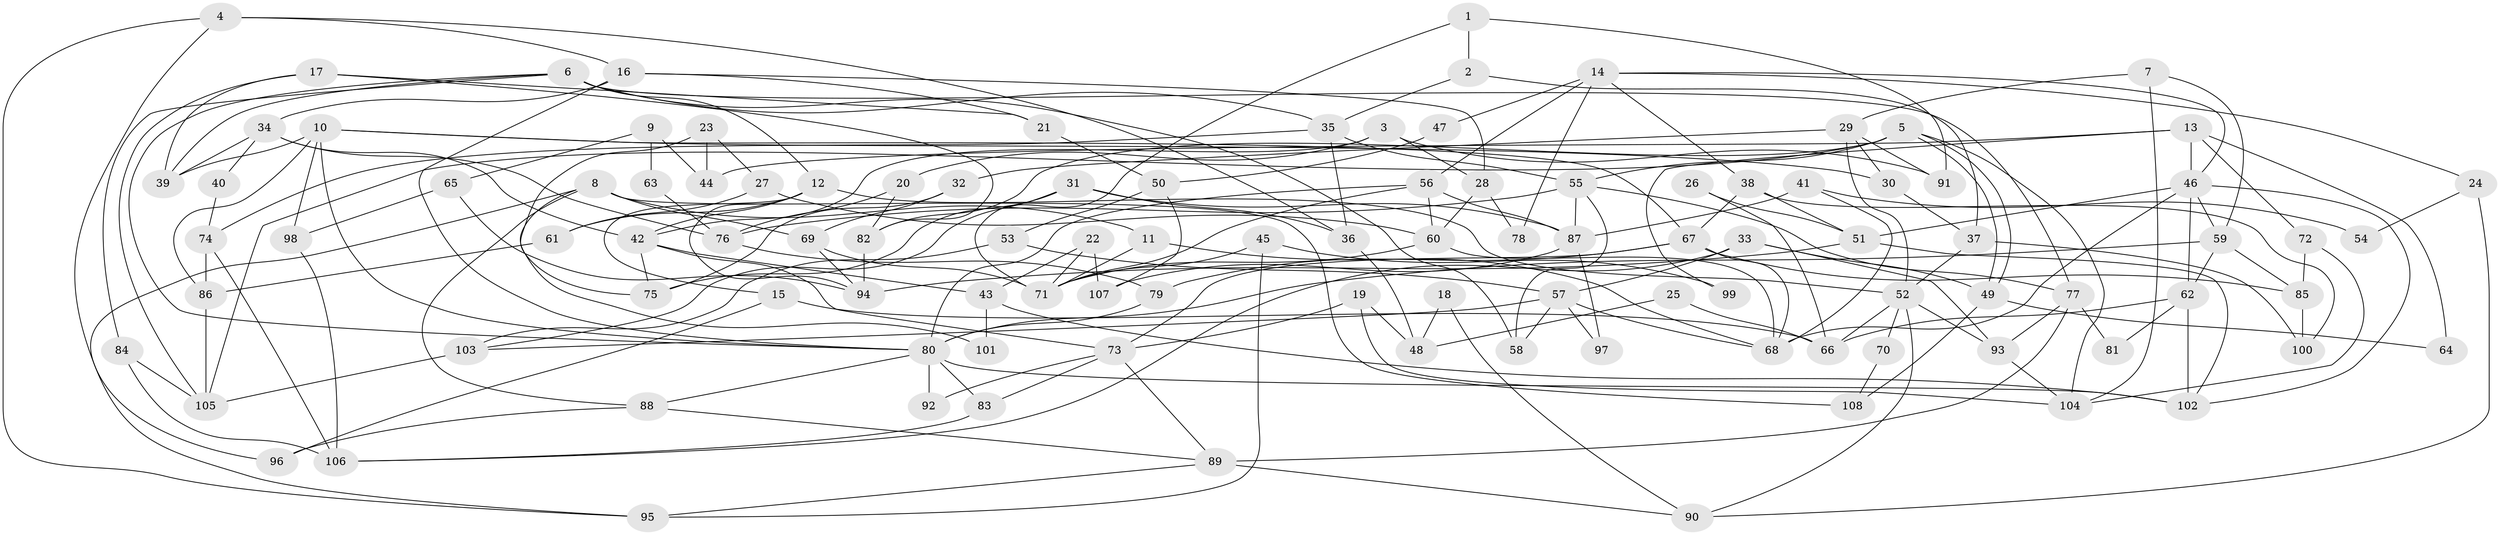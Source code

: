// Generated by graph-tools (version 1.1) at 2025/15/03/09/25 04:15:01]
// undirected, 108 vertices, 216 edges
graph export_dot {
graph [start="1"]
  node [color=gray90,style=filled];
  1;
  2;
  3;
  4;
  5;
  6;
  7;
  8;
  9;
  10;
  11;
  12;
  13;
  14;
  15;
  16;
  17;
  18;
  19;
  20;
  21;
  22;
  23;
  24;
  25;
  26;
  27;
  28;
  29;
  30;
  31;
  32;
  33;
  34;
  35;
  36;
  37;
  38;
  39;
  40;
  41;
  42;
  43;
  44;
  45;
  46;
  47;
  48;
  49;
  50;
  51;
  52;
  53;
  54;
  55;
  56;
  57;
  58;
  59;
  60;
  61;
  62;
  63;
  64;
  65;
  66;
  67;
  68;
  69;
  70;
  71;
  72;
  73;
  74;
  75;
  76;
  77;
  78;
  79;
  80;
  81;
  82;
  83;
  84;
  85;
  86;
  87;
  88;
  89;
  90;
  91;
  92;
  93;
  94;
  95;
  96;
  97;
  98;
  99;
  100;
  101;
  102;
  103;
  104;
  105;
  106;
  107;
  108;
  1 -- 2;
  1 -- 71;
  1 -- 91;
  2 -- 35;
  2 -- 37;
  3 -- 28;
  3 -- 42;
  3 -- 20;
  3 -- 91;
  4 -- 16;
  4 -- 95;
  4 -- 36;
  4 -- 96;
  5 -- 55;
  5 -- 49;
  5 -- 49;
  5 -- 82;
  5 -- 104;
  5 -- 105;
  6 -- 12;
  6 -- 77;
  6 -- 35;
  6 -- 39;
  6 -- 58;
  6 -- 80;
  6 -- 84;
  7 -- 59;
  7 -- 29;
  7 -- 104;
  8 -- 69;
  8 -- 11;
  8 -- 88;
  8 -- 95;
  8 -- 101;
  8 -- 108;
  9 -- 44;
  9 -- 65;
  9 -- 63;
  10 -- 86;
  10 -- 80;
  10 -- 30;
  10 -- 39;
  10 -- 67;
  10 -- 98;
  11 -- 71;
  11 -- 68;
  12 -- 52;
  12 -- 94;
  12 -- 15;
  12 -- 42;
  12 -- 61;
  13 -- 72;
  13 -- 46;
  13 -- 44;
  13 -- 64;
  13 -- 99;
  14 -- 46;
  14 -- 56;
  14 -- 24;
  14 -- 38;
  14 -- 47;
  14 -- 78;
  15 -- 96;
  15 -- 66;
  16 -- 80;
  16 -- 34;
  16 -- 21;
  16 -- 28;
  17 -- 82;
  17 -- 39;
  17 -- 21;
  17 -- 105;
  18 -- 90;
  18 -- 48;
  19 -- 104;
  19 -- 73;
  19 -- 48;
  20 -- 76;
  20 -- 82;
  21 -- 50;
  22 -- 43;
  22 -- 71;
  22 -- 107;
  23 -- 75;
  23 -- 27;
  23 -- 44;
  24 -- 90;
  24 -- 54;
  25 -- 66;
  25 -- 48;
  26 -- 66;
  26 -- 51;
  27 -- 60;
  27 -- 61;
  28 -- 60;
  28 -- 78;
  29 -- 52;
  29 -- 91;
  29 -- 30;
  29 -- 32;
  30 -- 37;
  31 -- 36;
  31 -- 103;
  31 -- 75;
  31 -- 87;
  32 -- 75;
  32 -- 69;
  33 -- 106;
  33 -- 57;
  33 -- 49;
  33 -- 93;
  34 -- 39;
  34 -- 76;
  34 -- 40;
  34 -- 42;
  35 -- 55;
  35 -- 36;
  35 -- 74;
  36 -- 48;
  37 -- 52;
  37 -- 100;
  38 -- 100;
  38 -- 51;
  38 -- 67;
  40 -- 74;
  41 -- 68;
  41 -- 87;
  41 -- 54;
  42 -- 43;
  42 -- 73;
  42 -- 75;
  43 -- 102;
  43 -- 101;
  45 -- 95;
  45 -- 71;
  45 -- 99;
  46 -- 102;
  46 -- 59;
  46 -- 51;
  46 -- 62;
  46 -- 68;
  47 -- 50;
  49 -- 64;
  49 -- 108;
  50 -- 107;
  50 -- 53;
  51 -- 94;
  51 -- 102;
  52 -- 93;
  52 -- 66;
  52 -- 70;
  52 -- 90;
  53 -- 57;
  53 -- 103;
  55 -- 58;
  55 -- 77;
  55 -- 76;
  55 -- 87;
  56 -- 87;
  56 -- 71;
  56 -- 60;
  56 -- 80;
  57 -- 103;
  57 -- 68;
  57 -- 58;
  57 -- 97;
  59 -- 62;
  59 -- 80;
  59 -- 85;
  60 -- 68;
  60 -- 71;
  61 -- 86;
  62 -- 102;
  62 -- 66;
  62 -- 81;
  63 -- 76;
  65 -- 94;
  65 -- 98;
  67 -- 68;
  67 -- 73;
  67 -- 79;
  67 -- 85;
  69 -- 94;
  69 -- 71;
  70 -- 108;
  72 -- 104;
  72 -- 85;
  73 -- 83;
  73 -- 89;
  73 -- 92;
  74 -- 106;
  74 -- 86;
  76 -- 79;
  77 -- 93;
  77 -- 89;
  77 -- 81;
  79 -- 80;
  80 -- 83;
  80 -- 88;
  80 -- 92;
  80 -- 102;
  82 -- 94;
  83 -- 106;
  84 -- 105;
  84 -- 106;
  85 -- 100;
  86 -- 105;
  87 -- 97;
  87 -- 107;
  88 -- 89;
  88 -- 96;
  89 -- 90;
  89 -- 95;
  93 -- 104;
  98 -- 106;
  103 -- 105;
}
